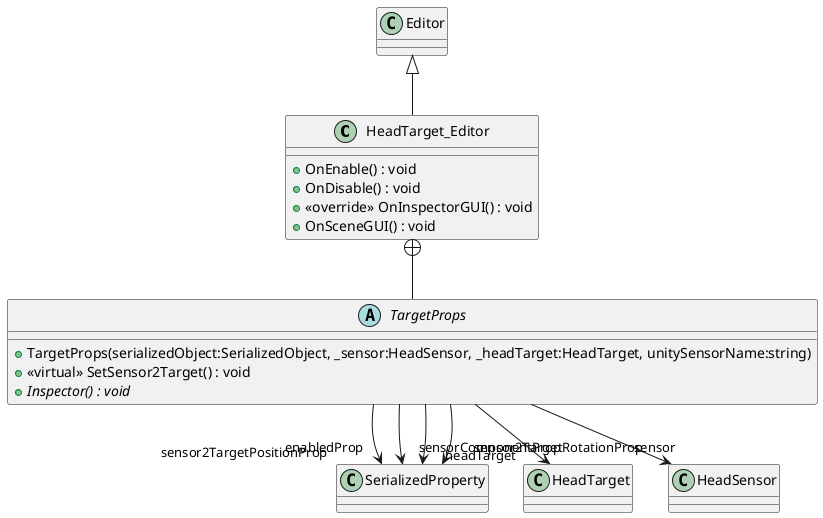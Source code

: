 @startuml
class HeadTarget_Editor {
    + OnEnable() : void
    + OnDisable() : void
    + <<override>> OnInspectorGUI() : void
    + OnSceneGUI() : void
}
abstract class TargetProps {
    + TargetProps(serializedObject:SerializedObject, _sensor:HeadSensor, _headTarget:HeadTarget, unitySensorName:string)
    + <<virtual>> SetSensor2Target() : void
    + {abstract} Inspector() : void
}
Editor <|-- HeadTarget_Editor
HeadTarget_Editor +-- TargetProps
TargetProps --> "enabledProp" SerializedProperty
TargetProps --> "sensorComponentProp" SerializedProperty
TargetProps --> "sensor2TargetPositionProp" SerializedProperty
TargetProps --> "sensor2TargetRotationProp" SerializedProperty
TargetProps --> "headTarget" HeadTarget
TargetProps --> "sensor" HeadSensor
@enduml
